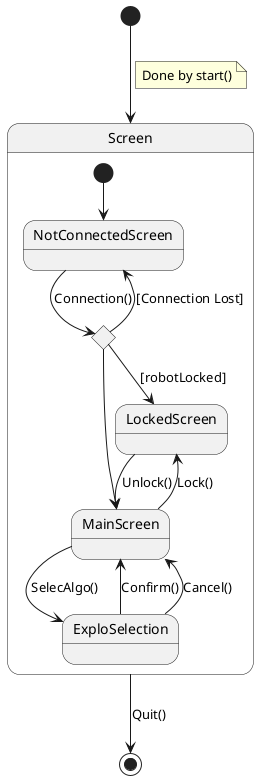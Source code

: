 @startuml
[*] --> Screen
note on link
    Done by start()
end note
state Screen {
    state "NotConnectedScreen" as NotConnectedScreen
    state "MainScreen" as MainScreen
    state "LockedScreen" as LockedScreen
    state "ExploSelection" as ExploSelection

    state c <<choice>>

    [*] --> NotConnectedScreen
    NotConnectedScreen -> c : Connection()

    c --> NotConnectedScreen : [Connection Lost]
    c --> MainScreen
    c --> LockedScreen : [robotLocked]
    LockedScreen --> MainScreen: Unlock()
    MainScreen --> LockedScreen: Lock()
    MainScreen --> ExploSelection : SelecAlgo()
    ExploSelection --> MainScreen : Confirm()
    ExploSelection --> MainScreen : Cancel()
}

Screen --> [*] : Quit()

@enduml